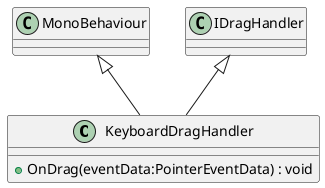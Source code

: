 @startuml
class KeyboardDragHandler {
    + OnDrag(eventData:PointerEventData) : void
}
MonoBehaviour <|-- KeyboardDragHandler
IDragHandler <|-- KeyboardDragHandler
@enduml
